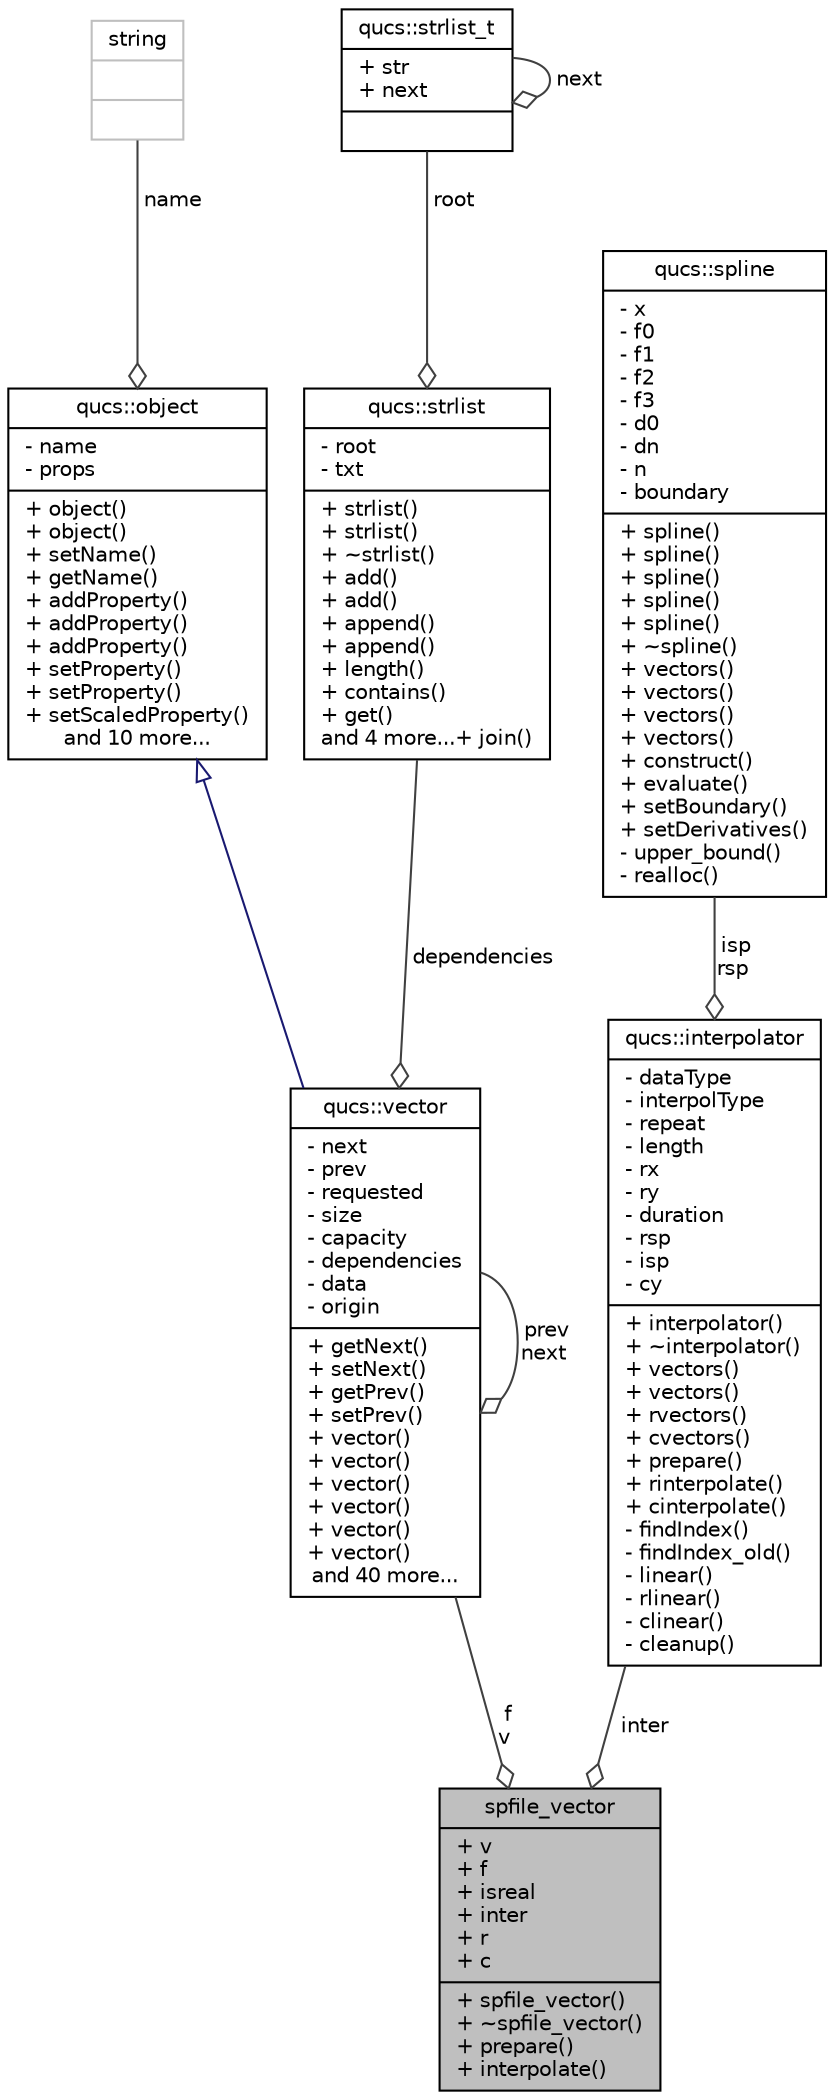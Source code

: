 digraph G
{
  edge [fontname="Helvetica",fontsize="10",labelfontname="Helvetica",labelfontsize="10"];
  node [fontname="Helvetica",fontsize="10",shape=record];
  Node1 [label="{spfile_vector\n|+ v\l+ f\l+ isreal\l+ inter\l+ r\l+ c\l|+ spfile_vector()\l+ ~spfile_vector()\l+ prepare()\l+ interpolate()\l}",height=0.2,width=0.4,color="black", fillcolor="grey75", style="filled" fontcolor="black"];
  Node2 -> Node1 [color="grey25",fontsize="10",style="solid",label=" f\nv" ,arrowhead="odiamond",fontname="Helvetica"];
  Node2 [label="{qucs::vector\n|- next\l- prev\l- requested\l- size\l- capacity\l- dependencies\l- data\l- origin\l|+ getNext()\l+ setNext()\l+ getPrev()\l+ setPrev()\l+ vector()\l+ vector()\l+ vector()\l+ vector()\l+ vector()\l+ vector()\land 40 more...}",height=0.2,width=0.4,color="black", fillcolor="white", style="filled",URL="$classqucs_1_1vector.html"];
  Node3 -> Node2 [dir="back",color="midnightblue",fontsize="10",style="solid",arrowtail="onormal",fontname="Helvetica"];
  Node3 [label="{qucs::object\n|- name\l- props\l|+ object()\l+ object()\l+ setName()\l+ getName()\l+ addProperty()\l+ addProperty()\l+ addProperty()\l+ setProperty()\l+ setProperty()\l+ setScaledProperty()\land 10 more...}",height=0.2,width=0.4,color="black", fillcolor="white", style="filled",URL="$classqucs_1_1object.html",tooltip="generic object class."];
  Node4 -> Node3 [color="grey25",fontsize="10",style="solid",label=" name" ,arrowhead="odiamond",fontname="Helvetica"];
  Node4 [label="{string\n||}",height=0.2,width=0.4,color="grey75", fillcolor="white", style="filled"];
  Node5 -> Node2 [color="grey25",fontsize="10",style="solid",label=" dependencies" ,arrowhead="odiamond",fontname="Helvetica"];
  Node5 [label="{qucs::strlist\n|- root\l- txt\l|+ strlist()\l+ strlist()\l+ ~strlist()\l+ add()\l+ add()\l+ append()\l+ append()\l+ length()\l+ contains()\l+ get()\land 4 more...+ join()\l}",height=0.2,width=0.4,color="black", fillcolor="white", style="filled",URL="$classqucs_1_1strlist.html"];
  Node6 -> Node5 [color="grey25",fontsize="10",style="solid",label=" root" ,arrowhead="odiamond",fontname="Helvetica"];
  Node6 [label="{qucs::strlist_t\n|+ str\l+ next\l|}",height=0.2,width=0.4,color="black", fillcolor="white", style="filled",URL="$structqucs_1_1strlist__t.html"];
  Node6 -> Node6 [color="grey25",fontsize="10",style="solid",label=" next" ,arrowhead="odiamond",fontname="Helvetica"];
  Node2 -> Node2 [color="grey25",fontsize="10",style="solid",label=" prev\nnext" ,arrowhead="odiamond",fontname="Helvetica"];
  Node7 -> Node1 [color="grey25",fontsize="10",style="solid",label=" inter" ,arrowhead="odiamond",fontname="Helvetica"];
  Node7 [label="{qucs::interpolator\n|- dataType\l- interpolType\l- repeat\l- length\l- rx\l- ry\l- duration\l- rsp\l- isp\l- cy\l|+ interpolator()\l+ ~interpolator()\l+ vectors()\l+ vectors()\l+ rvectors()\l+ cvectors()\l+ prepare()\l+ rinterpolate()\l+ cinterpolate()\l- findIndex()\l- findIndex_old()\l- linear()\l- rlinear()\l- clinear()\l- cleanup()\l}",height=0.2,width=0.4,color="black", fillcolor="white", style="filled",URL="$classqucs_1_1interpolator.html"];
  Node8 -> Node7 [color="grey25",fontsize="10",style="solid",label=" isp\nrsp" ,arrowhead="odiamond",fontname="Helvetica"];
  Node8 [label="{qucs::spline\n|- x\l- f0\l- f1\l- f2\l- f3\l- d0\l- dn\l- n\l- boundary\l|+ spline()\l+ spline()\l+ spline()\l+ spline()\l+ spline()\l+ ~spline()\l+ vectors()\l+ vectors()\l+ vectors()\l+ vectors()\l+ construct()\l+ evaluate()\l+ setBoundary()\l+ setDerivatives()\l- upper_bound()\l- realloc()\l}",height=0.2,width=0.4,color="black", fillcolor="white", style="filled",URL="$classqucs_1_1spline.html"];
}
